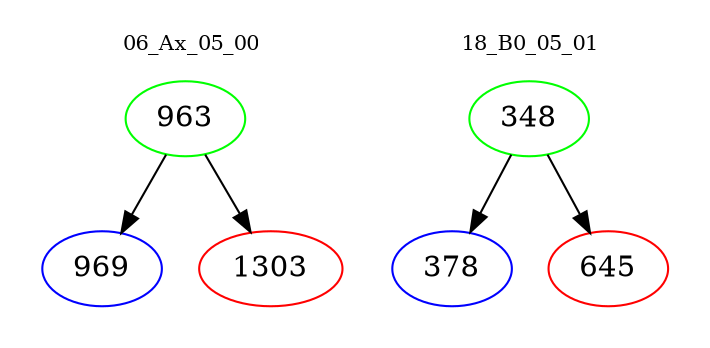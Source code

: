 digraph{
subgraph cluster_0 {
color = white
label = "06_Ax_05_00";
fontsize=10;
T0_963 [label="963", color="green"]
T0_963 -> T0_969 [color="black"]
T0_969 [label="969", color="blue"]
T0_963 -> T0_1303 [color="black"]
T0_1303 [label="1303", color="red"]
}
subgraph cluster_1 {
color = white
label = "18_B0_05_01";
fontsize=10;
T1_348 [label="348", color="green"]
T1_348 -> T1_378 [color="black"]
T1_378 [label="378", color="blue"]
T1_348 -> T1_645 [color="black"]
T1_645 [label="645", color="red"]
}
}
